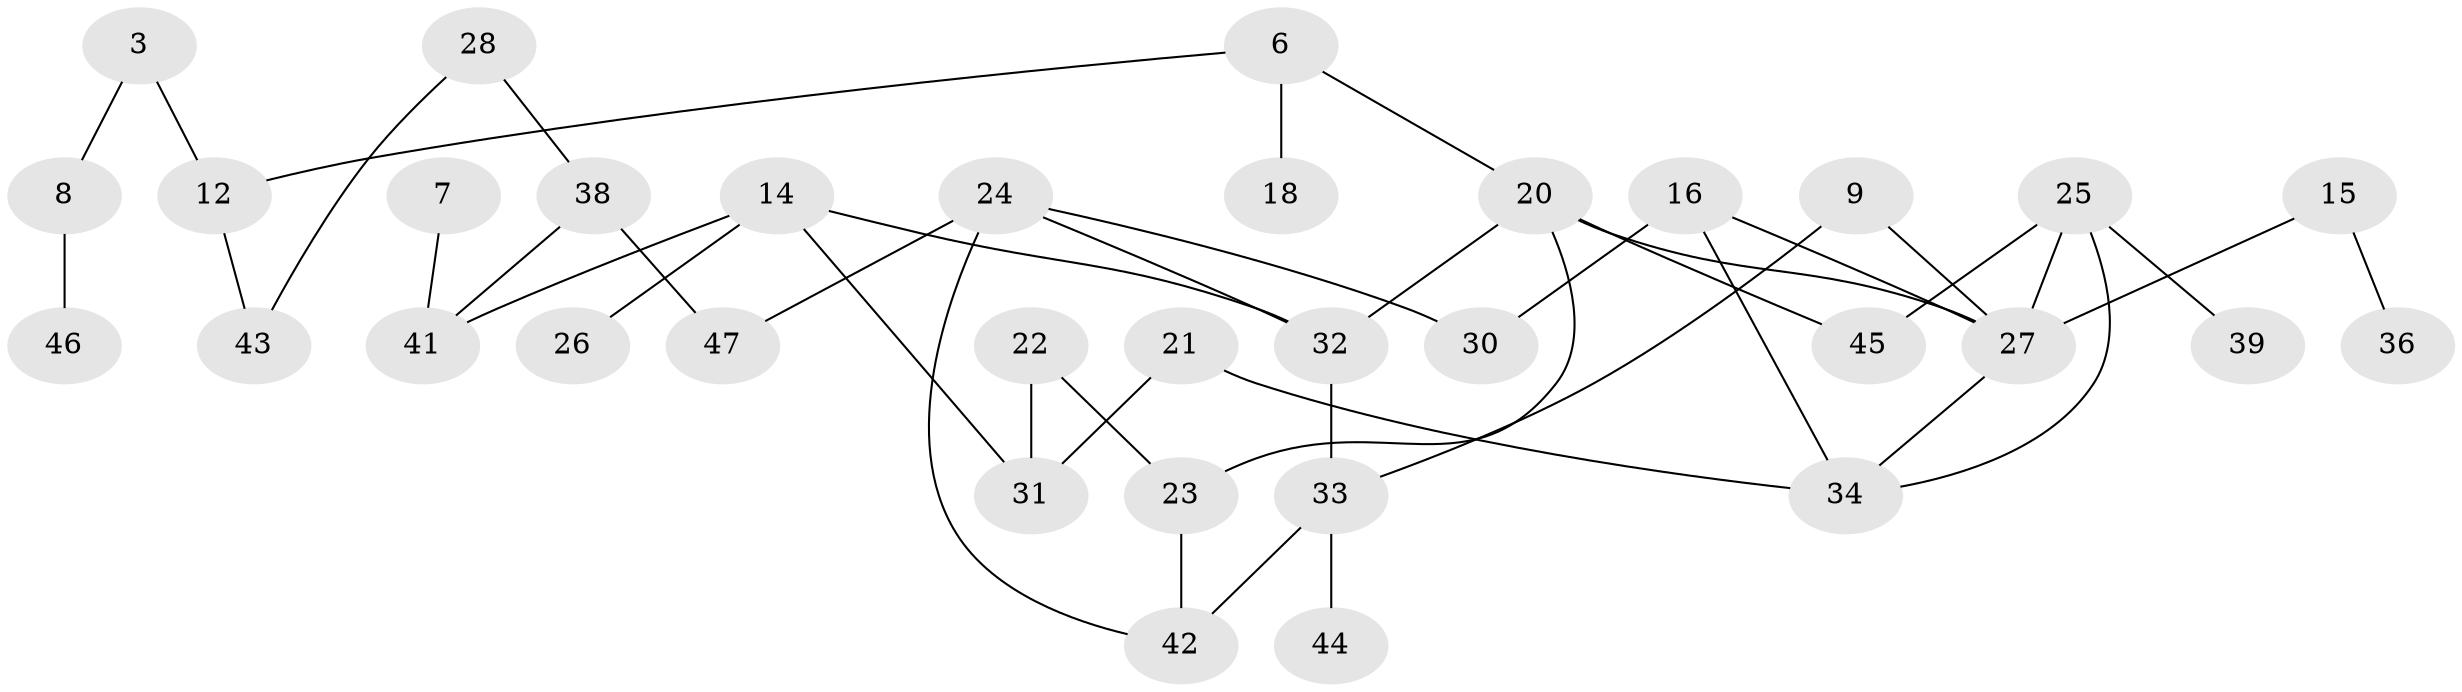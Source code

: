 // original degree distribution, {4: 0.11702127659574468, 0: 0.1276595744680851, 5: 0.0425531914893617, 3: 0.1702127659574468, 1: 0.2765957446808511, 2: 0.26595744680851063}
// Generated by graph-tools (version 1.1) at 2025/00/03/09/25 03:00:40]
// undirected, 34 vertices, 44 edges
graph export_dot {
graph [start="1"]
  node [color=gray90,style=filled];
  3;
  6;
  7;
  8;
  9;
  12;
  14;
  15;
  16;
  18;
  20;
  21;
  22;
  23;
  24;
  25;
  26;
  27;
  28;
  30;
  31;
  32;
  33;
  34;
  36;
  38;
  39;
  41;
  42;
  43;
  44;
  45;
  46;
  47;
  3 -- 8 [weight=1.0];
  3 -- 12 [weight=1.0];
  6 -- 12 [weight=1.0];
  6 -- 18 [weight=1.0];
  6 -- 20 [weight=1.0];
  7 -- 41 [weight=1.0];
  8 -- 46 [weight=1.0];
  9 -- 27 [weight=1.0];
  9 -- 33 [weight=1.0];
  12 -- 43 [weight=1.0];
  14 -- 26 [weight=1.0];
  14 -- 31 [weight=1.0];
  14 -- 32 [weight=1.0];
  14 -- 41 [weight=1.0];
  15 -- 27 [weight=1.0];
  15 -- 36 [weight=1.0];
  16 -- 27 [weight=1.0];
  16 -- 30 [weight=1.0];
  16 -- 34 [weight=1.0];
  20 -- 23 [weight=1.0];
  20 -- 27 [weight=1.0];
  20 -- 32 [weight=1.0];
  20 -- 45 [weight=1.0];
  21 -- 31 [weight=1.0];
  21 -- 34 [weight=1.0];
  22 -- 23 [weight=1.0];
  22 -- 31 [weight=1.0];
  23 -- 42 [weight=2.0];
  24 -- 30 [weight=1.0];
  24 -- 32 [weight=1.0];
  24 -- 42 [weight=1.0];
  24 -- 47 [weight=1.0];
  25 -- 27 [weight=1.0];
  25 -- 34 [weight=1.0];
  25 -- 39 [weight=1.0];
  25 -- 45 [weight=1.0];
  27 -- 34 [weight=1.0];
  28 -- 38 [weight=1.0];
  28 -- 43 [weight=1.0];
  32 -- 33 [weight=1.0];
  33 -- 42 [weight=1.0];
  33 -- 44 [weight=1.0];
  38 -- 41 [weight=1.0];
  38 -- 47 [weight=1.0];
}
